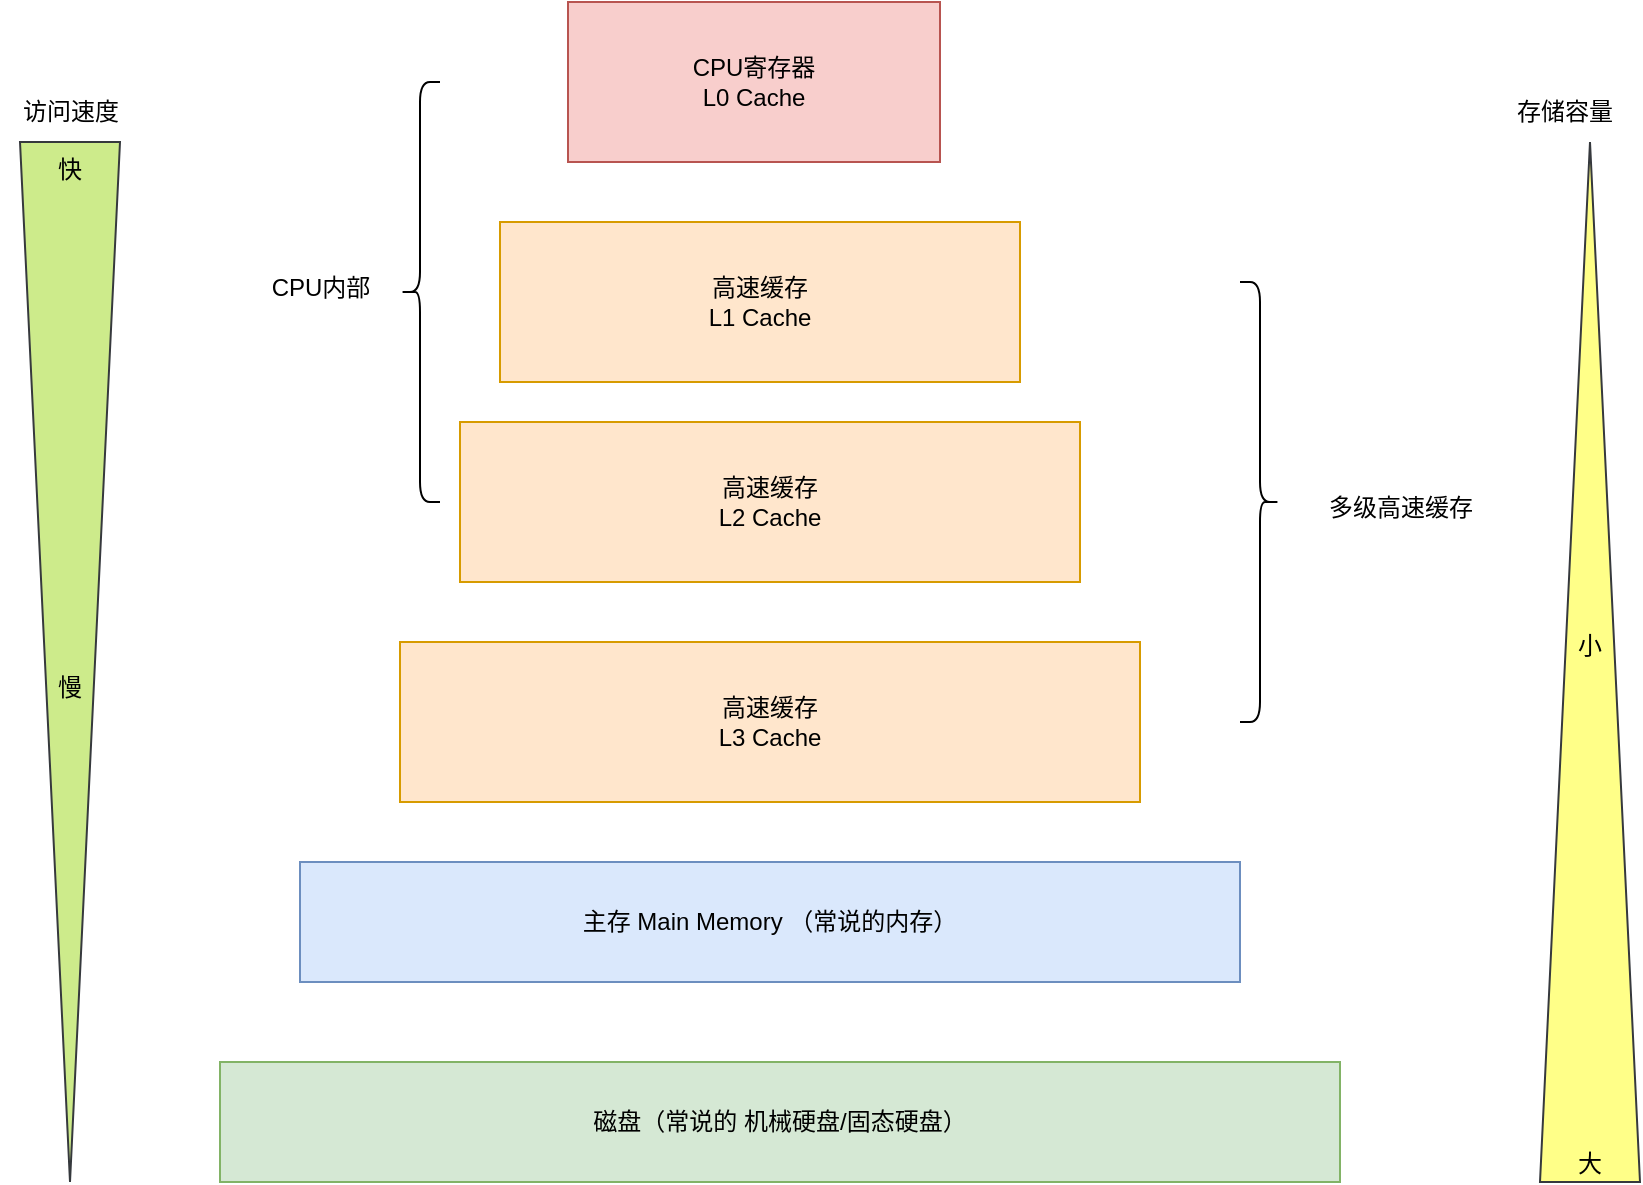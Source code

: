 <mxfile version="26.0.13">
  <diagram name="第 1 页" id="6l_URpEwVlCwuOEgZBjU">
    <mxGraphModel dx="1434" dy="746" grid="1" gridSize="10" guides="1" tooltips="1" connect="1" arrows="1" fold="1" page="1" pageScale="1" pageWidth="827" pageHeight="1169" math="0" shadow="0">
      <root>
        <mxCell id="0" />
        <mxCell id="1" parent="0" />
        <mxCell id="lMCUrQdVNKHxVl971gE6-1" value="CPU寄存器&lt;div&gt;L0 Cache&lt;/div&gt;" style="rounded=0;whiteSpace=wrap;html=1;fillColor=#f8cecc;strokeColor=#b85450;" vertex="1" parent="1">
          <mxGeometry x="354" y="110" width="186" height="80" as="geometry" />
        </mxCell>
        <mxCell id="lMCUrQdVNKHxVl971gE6-2" value="高速缓存&lt;div&gt;L1 Cache&lt;/div&gt;" style="rounded=0;whiteSpace=wrap;html=1;fillColor=#ffe6cc;strokeColor=#d79b00;" vertex="1" parent="1">
          <mxGeometry x="320" y="220" width="260" height="80" as="geometry" />
        </mxCell>
        <mxCell id="lMCUrQdVNKHxVl971gE6-3" value="高速缓存&lt;div&gt;L2 Cache&lt;/div&gt;" style="rounded=0;whiteSpace=wrap;html=1;fillColor=#ffe6cc;strokeColor=#d79b00;" vertex="1" parent="1">
          <mxGeometry x="300" y="320" width="310" height="80" as="geometry" />
        </mxCell>
        <mxCell id="lMCUrQdVNKHxVl971gE6-4" value="高速缓存&lt;div&gt;L3 Cache&lt;/div&gt;" style="rounded=0;whiteSpace=wrap;html=1;fillColor=#ffe6cc;strokeColor=#d79b00;" vertex="1" parent="1">
          <mxGeometry x="270" y="430" width="370" height="80" as="geometry" />
        </mxCell>
        <mxCell id="lMCUrQdVNKHxVl971gE6-5" value="主存 Main Memory （常说的内存）" style="rounded=0;whiteSpace=wrap;html=1;fillColor=#dae8fc;strokeColor=#6c8ebf;" vertex="1" parent="1">
          <mxGeometry x="220" y="540" width="470" height="60" as="geometry" />
        </mxCell>
        <mxCell id="lMCUrQdVNKHxVl971gE6-6" value="" style="shape=curlyBracket;whiteSpace=wrap;html=1;rounded=1;labelPosition=left;verticalLabelPosition=middle;align=right;verticalAlign=middle;" vertex="1" parent="1">
          <mxGeometry x="270" y="150" width="20" height="210" as="geometry" />
        </mxCell>
        <mxCell id="lMCUrQdVNKHxVl971gE6-7" value="CPU内部" style="text;html=1;align=center;verticalAlign=middle;resizable=0;points=[];autosize=1;strokeColor=none;fillColor=none;" vertex="1" parent="1">
          <mxGeometry x="195" y="238" width="70" height="30" as="geometry" />
        </mxCell>
        <mxCell id="lMCUrQdVNKHxVl971gE6-8" value="" style="shape=curlyBracket;whiteSpace=wrap;html=1;rounded=1;flipH=1;labelPosition=right;verticalLabelPosition=middle;align=left;verticalAlign=middle;size=0.5;" vertex="1" parent="1">
          <mxGeometry x="690" y="250" width="20" height="220" as="geometry" />
        </mxCell>
        <mxCell id="lMCUrQdVNKHxVl971gE6-9" value="多级高速缓存" style="text;html=1;align=center;verticalAlign=middle;resizable=0;points=[];autosize=1;strokeColor=none;fillColor=none;" vertex="1" parent="1">
          <mxGeometry x="720" y="348" width="100" height="30" as="geometry" />
        </mxCell>
        <mxCell id="lMCUrQdVNKHxVl971gE6-10" value="快&lt;br&gt;&lt;br&gt;&lt;br&gt;&lt;br&gt;&lt;br&gt;&lt;br&gt;&lt;br&gt;&lt;br&gt;&lt;br&gt;&lt;br&gt;&lt;br&gt;&lt;br&gt;&lt;br&gt;&lt;br&gt;&lt;br&gt;&lt;br&gt;&lt;br&gt;&lt;br&gt;慢" style="triangle;whiteSpace=wrap;html=1;direction=south;verticalAlign=top;fillColor=#cdeb8b;strokeColor=#36393d;" vertex="1" parent="1">
          <mxGeometry x="80" y="180" width="50" height="520" as="geometry" />
        </mxCell>
        <mxCell id="lMCUrQdVNKHxVl971gE6-11" value="磁盘（常说的 机械硬盘/固态硬盘）" style="rounded=0;whiteSpace=wrap;html=1;fillColor=#d5e8d4;strokeColor=#82b366;" vertex="1" parent="1">
          <mxGeometry x="180" y="640" width="560" height="60" as="geometry" />
        </mxCell>
        <mxCell id="lMCUrQdVNKHxVl971gE6-12" value="访问速度" style="text;html=1;align=center;verticalAlign=middle;resizable=0;points=[];autosize=1;strokeColor=none;fillColor=none;" vertex="1" parent="1">
          <mxGeometry x="70" y="150" width="70" height="30" as="geometry" />
        </mxCell>
        <mxCell id="lMCUrQdVNKHxVl971gE6-13" value="小&lt;br&gt;&lt;br&gt;&lt;br&gt;&lt;br&gt;&lt;br&gt;&lt;br&gt;&lt;br&gt;&lt;br&gt;&lt;br&gt;&lt;br&gt;&lt;br&gt;&lt;br&gt;&lt;br&gt;&lt;br&gt;&lt;br&gt;&lt;br&gt;&lt;br&gt;&lt;br&gt;大" style="triangle;whiteSpace=wrap;html=1;direction=north;verticalAlign=bottom;fillColor=#ffff88;strokeColor=#36393d;" vertex="1" parent="1">
          <mxGeometry x="840" y="180" width="50" height="520" as="geometry" />
        </mxCell>
        <mxCell id="lMCUrQdVNKHxVl971gE6-17" value="存储容量" style="text;html=1;align=center;verticalAlign=middle;resizable=0;points=[];autosize=1;strokeColor=none;fillColor=none;" vertex="1" parent="1">
          <mxGeometry x="817" y="150" width="70" height="30" as="geometry" />
        </mxCell>
      </root>
    </mxGraphModel>
  </diagram>
</mxfile>
